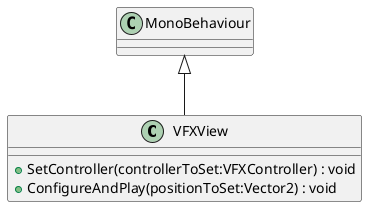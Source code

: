 @startuml
class VFXView {
    + SetController(controllerToSet:VFXController) : void
    + ConfigureAndPlay(positionToSet:Vector2) : void
}
MonoBehaviour <|-- VFXView
@enduml
